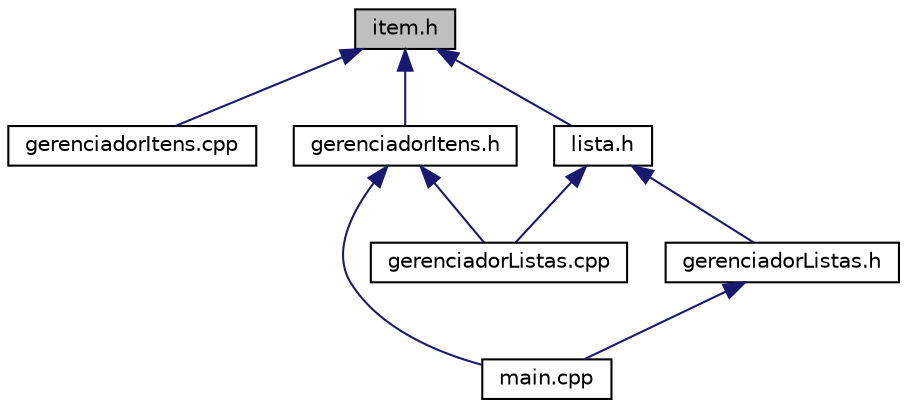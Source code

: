 digraph "item.h"
{
  edge [fontname="Helvetica",fontsize="10",labelfontname="Helvetica",labelfontsize="10"];
  node [fontname="Helvetica",fontsize="10",shape=record];
  Node1 [label="item.h",height=0.2,width=0.4,color="black", fillcolor="grey75", style="filled", fontcolor="black"];
  Node1 -> Node2 [dir="back",color="midnightblue",fontsize="10",style="solid"];
  Node2 [label="gerenciadorItens.cpp",height=0.2,width=0.4,color="black", fillcolor="white", style="filled",URL="$gerenciadorItens_8cpp.html"];
  Node1 -> Node3 [dir="back",color="midnightblue",fontsize="10",style="solid"];
  Node3 [label="gerenciadorItens.h",height=0.2,width=0.4,color="black", fillcolor="white", style="filled",URL="$gerenciadorItens_8h.html"];
  Node3 -> Node4 [dir="back",color="midnightblue",fontsize="10",style="solid"];
  Node4 [label="gerenciadorListas.cpp",height=0.2,width=0.4,color="black", fillcolor="white", style="filled",URL="$gerenciadorListas_8cpp.html"];
  Node3 -> Node5 [dir="back",color="midnightblue",fontsize="10",style="solid"];
  Node5 [label="main.cpp",height=0.2,width=0.4,color="black", fillcolor="white", style="filled",URL="$main_8cpp.html"];
  Node1 -> Node6 [dir="back",color="midnightblue",fontsize="10",style="solid"];
  Node6 [label="lista.h",height=0.2,width=0.4,color="black", fillcolor="white", style="filled",URL="$lista_8h.html"];
  Node6 -> Node4 [dir="back",color="midnightblue",fontsize="10",style="solid"];
  Node6 -> Node7 [dir="back",color="midnightblue",fontsize="10",style="solid"];
  Node7 [label="gerenciadorListas.h",height=0.2,width=0.4,color="black", fillcolor="white", style="filled",URL="$gerenciadorListas_8h.html"];
  Node7 -> Node5 [dir="back",color="midnightblue",fontsize="10",style="solid"];
}
